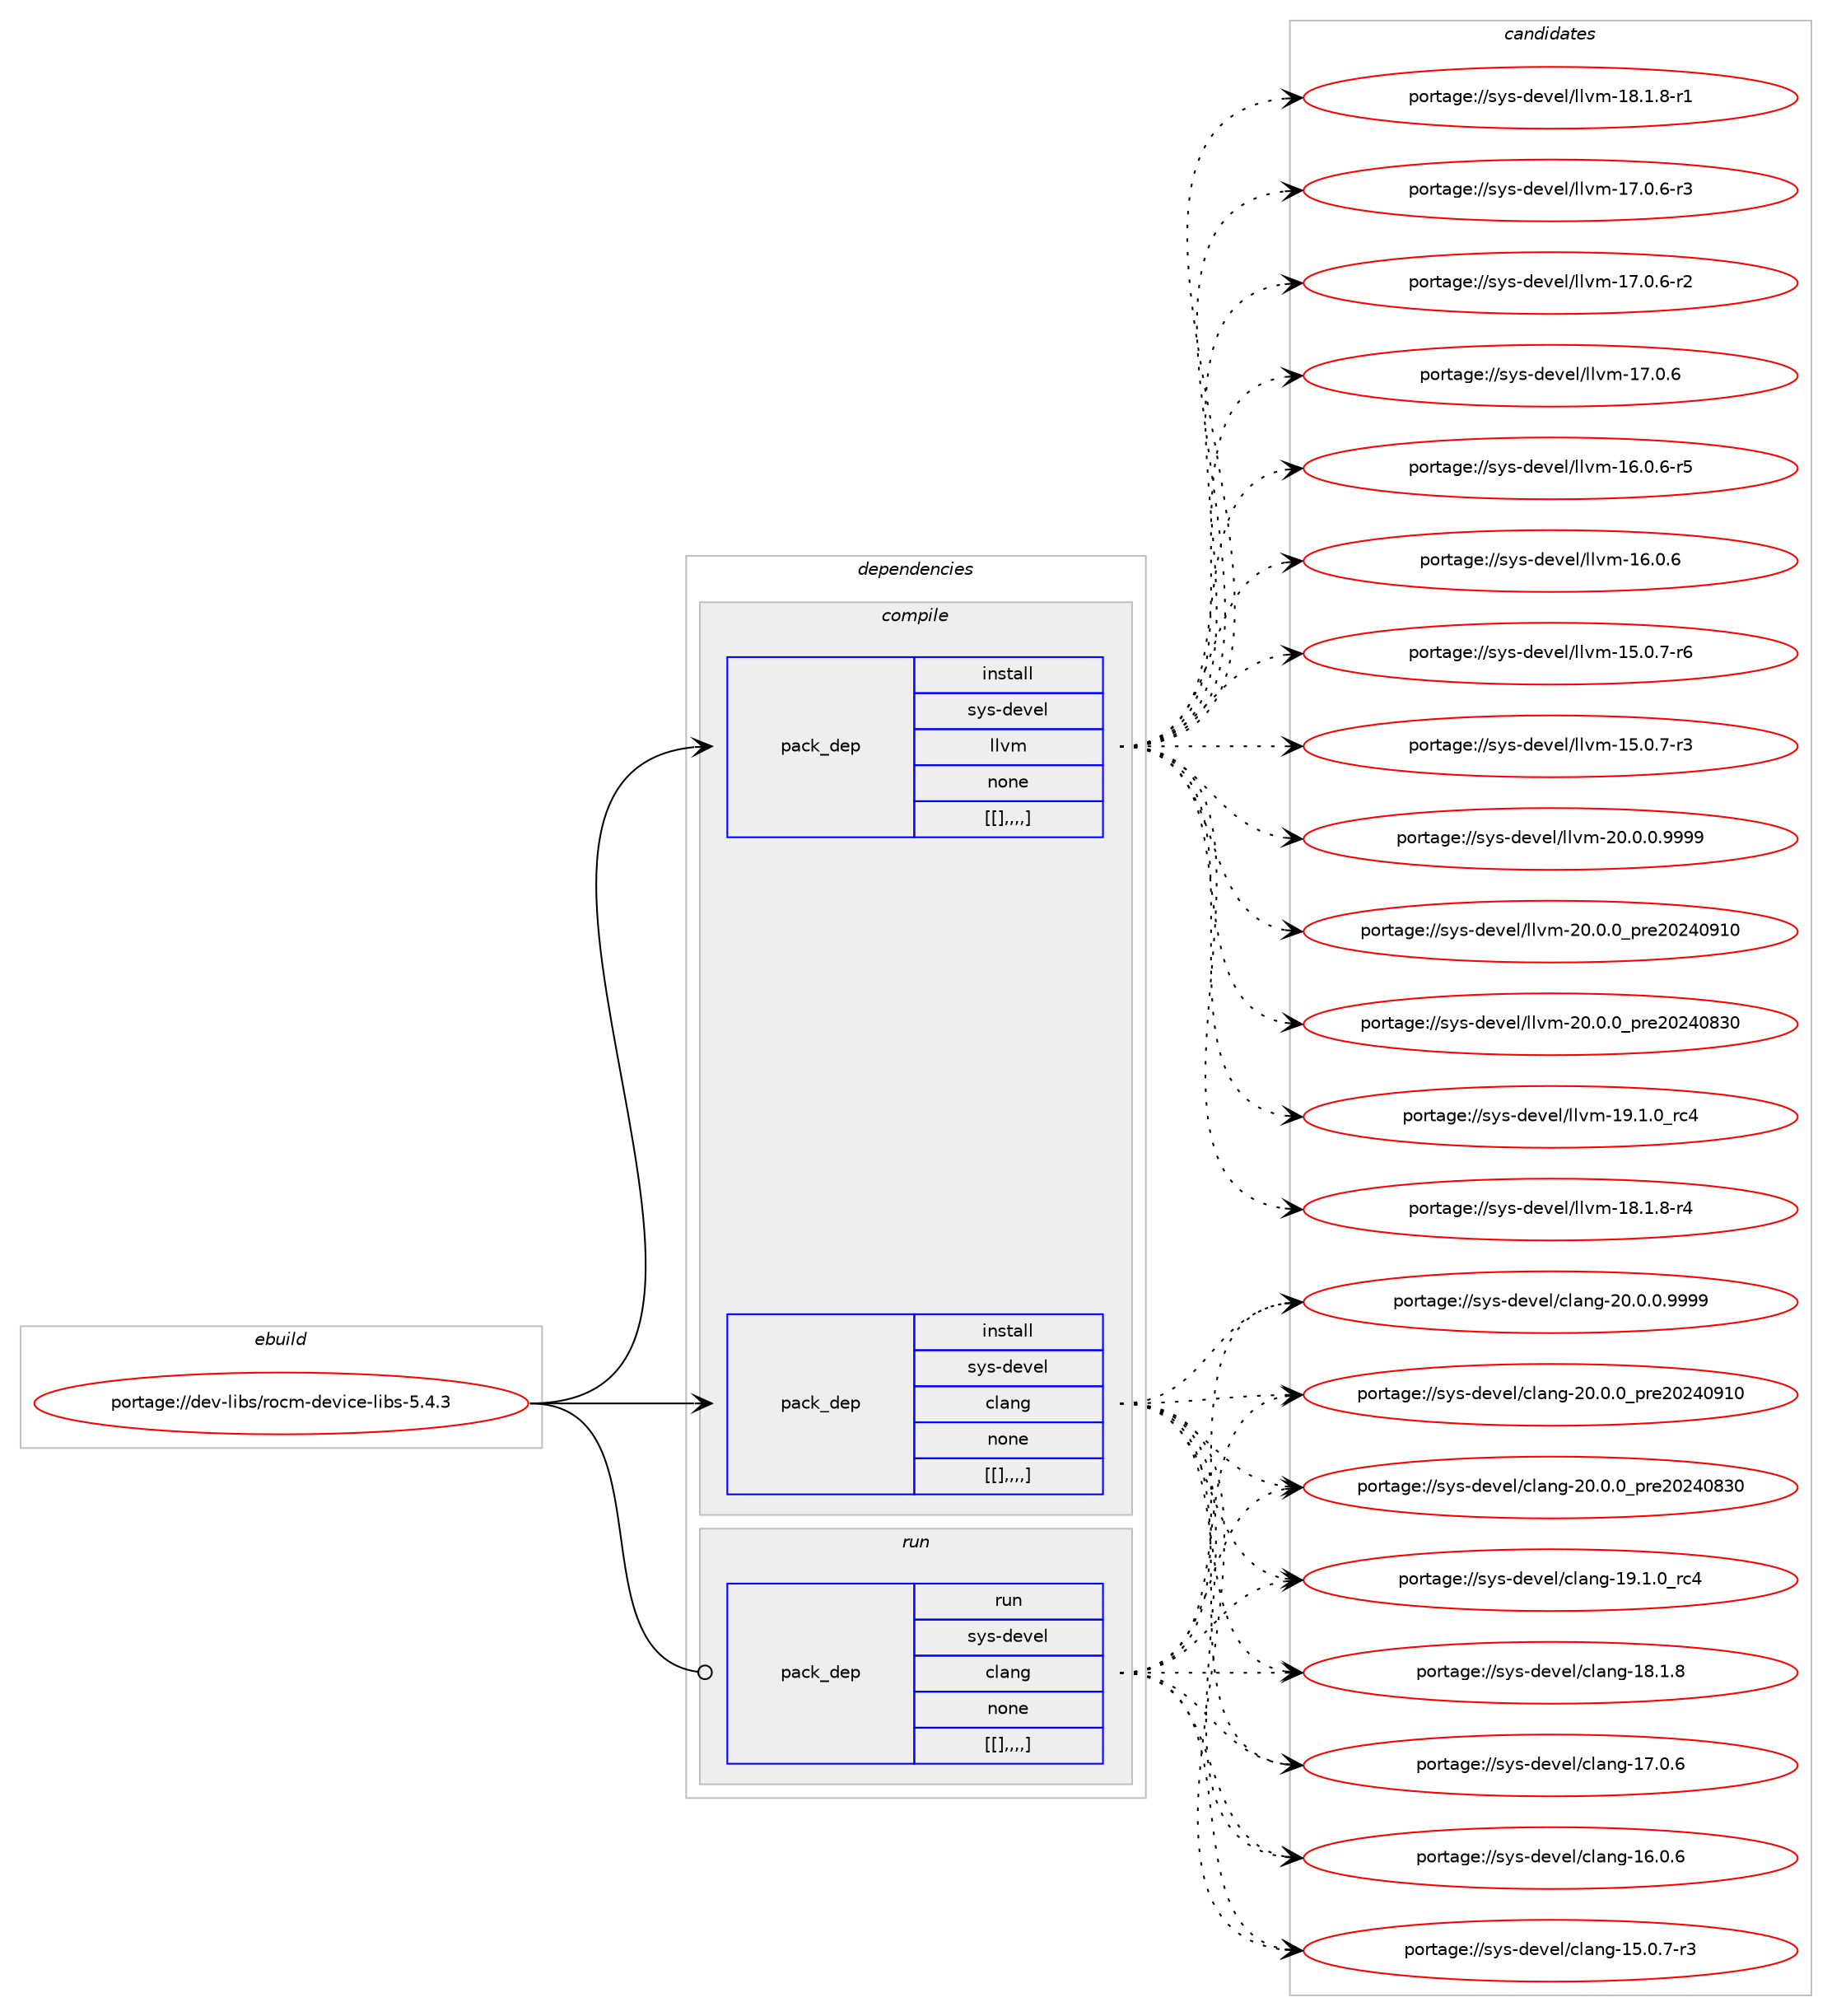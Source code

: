 digraph prolog {

# *************
# Graph options
# *************

newrank=true;
concentrate=true;
compound=true;
graph [rankdir=LR,fontname=Helvetica,fontsize=10,ranksep=1.5];#, ranksep=2.5, nodesep=0.2];
edge  [arrowhead=vee];
node  [fontname=Helvetica,fontsize=10];

# **********
# The ebuild
# **********

subgraph cluster_leftcol {
color=gray;
label=<<i>ebuild</i>>;
id [label="portage://dev-libs/rocm-device-libs-5.4.3", color=red, width=4, href="../dev-libs/rocm-device-libs-5.4.3.svg"];
}

# ****************
# The dependencies
# ****************

subgraph cluster_midcol {
color=gray;
label=<<i>dependencies</i>>;
subgraph cluster_compile {
fillcolor="#eeeeee";
style=filled;
label=<<i>compile</i>>;
subgraph pack84997 {
dependency114810 [label=<<TABLE BORDER="0" CELLBORDER="1" CELLSPACING="0" CELLPADDING="4" WIDTH="220"><TR><TD ROWSPAN="6" CELLPADDING="30">pack_dep</TD></TR><TR><TD WIDTH="110">install</TD></TR><TR><TD>sys-devel</TD></TR><TR><TD>clang</TD></TR><TR><TD>none</TD></TR><TR><TD>[[],,,,]</TD></TR></TABLE>>, shape=none, color=blue];
}
id:e -> dependency114810:w [weight=20,style="solid",arrowhead="vee"];
subgraph pack84998 {
dependency114811 [label=<<TABLE BORDER="0" CELLBORDER="1" CELLSPACING="0" CELLPADDING="4" WIDTH="220"><TR><TD ROWSPAN="6" CELLPADDING="30">pack_dep</TD></TR><TR><TD WIDTH="110">install</TD></TR><TR><TD>sys-devel</TD></TR><TR><TD>llvm</TD></TR><TR><TD>none</TD></TR><TR><TD>[[],,,,]</TD></TR></TABLE>>, shape=none, color=blue];
}
id:e -> dependency114811:w [weight=20,style="solid",arrowhead="vee"];
}
subgraph cluster_compileandrun {
fillcolor="#eeeeee";
style=filled;
label=<<i>compile and run</i>>;
}
subgraph cluster_run {
fillcolor="#eeeeee";
style=filled;
label=<<i>run</i>>;
subgraph pack84999 {
dependency114812 [label=<<TABLE BORDER="0" CELLBORDER="1" CELLSPACING="0" CELLPADDING="4" WIDTH="220"><TR><TD ROWSPAN="6" CELLPADDING="30">pack_dep</TD></TR><TR><TD WIDTH="110">run</TD></TR><TR><TD>sys-devel</TD></TR><TR><TD>clang</TD></TR><TR><TD>none</TD></TR><TR><TD>[[],,,,]</TD></TR></TABLE>>, shape=none, color=blue];
}
id:e -> dependency114812:w [weight=20,style="solid",arrowhead="odot"];
}
}

# **************
# The candidates
# **************

subgraph cluster_choices {
rank=same;
color=gray;
label=<<i>candidates</i>>;

subgraph choice84997 {
color=black;
nodesep=1;
choice11512111545100101118101108479910897110103455048464846484657575757 [label="portage://sys-devel/clang-20.0.0.9999", color=red, width=4,href="../sys-devel/clang-20.0.0.9999.svg"];
choice1151211154510010111810110847991089711010345504846484648951121141015048505248574948 [label="portage://sys-devel/clang-20.0.0_pre20240910", color=red, width=4,href="../sys-devel/clang-20.0.0_pre20240910.svg"];
choice1151211154510010111810110847991089711010345504846484648951121141015048505248565148 [label="portage://sys-devel/clang-20.0.0_pre20240830", color=red, width=4,href="../sys-devel/clang-20.0.0_pre20240830.svg"];
choice1151211154510010111810110847991089711010345495746494648951149952 [label="portage://sys-devel/clang-19.1.0_rc4", color=red, width=4,href="../sys-devel/clang-19.1.0_rc4.svg"];
choice1151211154510010111810110847991089711010345495646494656 [label="portage://sys-devel/clang-18.1.8", color=red, width=4,href="../sys-devel/clang-18.1.8.svg"];
choice1151211154510010111810110847991089711010345495546484654 [label="portage://sys-devel/clang-17.0.6", color=red, width=4,href="../sys-devel/clang-17.0.6.svg"];
choice1151211154510010111810110847991089711010345495446484654 [label="portage://sys-devel/clang-16.0.6", color=red, width=4,href="../sys-devel/clang-16.0.6.svg"];
choice11512111545100101118101108479910897110103454953464846554511451 [label="portage://sys-devel/clang-15.0.7-r3", color=red, width=4,href="../sys-devel/clang-15.0.7-r3.svg"];
dependency114810:e -> choice11512111545100101118101108479910897110103455048464846484657575757:w [style=dotted,weight="100"];
dependency114810:e -> choice1151211154510010111810110847991089711010345504846484648951121141015048505248574948:w [style=dotted,weight="100"];
dependency114810:e -> choice1151211154510010111810110847991089711010345504846484648951121141015048505248565148:w [style=dotted,weight="100"];
dependency114810:e -> choice1151211154510010111810110847991089711010345495746494648951149952:w [style=dotted,weight="100"];
dependency114810:e -> choice1151211154510010111810110847991089711010345495646494656:w [style=dotted,weight="100"];
dependency114810:e -> choice1151211154510010111810110847991089711010345495546484654:w [style=dotted,weight="100"];
dependency114810:e -> choice1151211154510010111810110847991089711010345495446484654:w [style=dotted,weight="100"];
dependency114810:e -> choice11512111545100101118101108479910897110103454953464846554511451:w [style=dotted,weight="100"];
}
subgraph choice84998 {
color=black;
nodesep=1;
choice1151211154510010111810110847108108118109455048464846484657575757 [label="portage://sys-devel/llvm-20.0.0.9999", color=red, width=4,href="../sys-devel/llvm-20.0.0.9999.svg"];
choice115121115451001011181011084710810811810945504846484648951121141015048505248574948 [label="portage://sys-devel/llvm-20.0.0_pre20240910", color=red, width=4,href="../sys-devel/llvm-20.0.0_pre20240910.svg"];
choice115121115451001011181011084710810811810945504846484648951121141015048505248565148 [label="portage://sys-devel/llvm-20.0.0_pre20240830", color=red, width=4,href="../sys-devel/llvm-20.0.0_pre20240830.svg"];
choice115121115451001011181011084710810811810945495746494648951149952 [label="portage://sys-devel/llvm-19.1.0_rc4", color=red, width=4,href="../sys-devel/llvm-19.1.0_rc4.svg"];
choice1151211154510010111810110847108108118109454956464946564511452 [label="portage://sys-devel/llvm-18.1.8-r4", color=red, width=4,href="../sys-devel/llvm-18.1.8-r4.svg"];
choice1151211154510010111810110847108108118109454956464946564511449 [label="portage://sys-devel/llvm-18.1.8-r1", color=red, width=4,href="../sys-devel/llvm-18.1.8-r1.svg"];
choice1151211154510010111810110847108108118109454955464846544511451 [label="portage://sys-devel/llvm-17.0.6-r3", color=red, width=4,href="../sys-devel/llvm-17.0.6-r3.svg"];
choice1151211154510010111810110847108108118109454955464846544511450 [label="portage://sys-devel/llvm-17.0.6-r2", color=red, width=4,href="../sys-devel/llvm-17.0.6-r2.svg"];
choice115121115451001011181011084710810811810945495546484654 [label="portage://sys-devel/llvm-17.0.6", color=red, width=4,href="../sys-devel/llvm-17.0.6.svg"];
choice1151211154510010111810110847108108118109454954464846544511453 [label="portage://sys-devel/llvm-16.0.6-r5", color=red, width=4,href="../sys-devel/llvm-16.0.6-r5.svg"];
choice115121115451001011181011084710810811810945495446484654 [label="portage://sys-devel/llvm-16.0.6", color=red, width=4,href="../sys-devel/llvm-16.0.6.svg"];
choice1151211154510010111810110847108108118109454953464846554511454 [label="portage://sys-devel/llvm-15.0.7-r6", color=red, width=4,href="../sys-devel/llvm-15.0.7-r6.svg"];
choice1151211154510010111810110847108108118109454953464846554511451 [label="portage://sys-devel/llvm-15.0.7-r3", color=red, width=4,href="../sys-devel/llvm-15.0.7-r3.svg"];
dependency114811:e -> choice1151211154510010111810110847108108118109455048464846484657575757:w [style=dotted,weight="100"];
dependency114811:e -> choice115121115451001011181011084710810811810945504846484648951121141015048505248574948:w [style=dotted,weight="100"];
dependency114811:e -> choice115121115451001011181011084710810811810945504846484648951121141015048505248565148:w [style=dotted,weight="100"];
dependency114811:e -> choice115121115451001011181011084710810811810945495746494648951149952:w [style=dotted,weight="100"];
dependency114811:e -> choice1151211154510010111810110847108108118109454956464946564511452:w [style=dotted,weight="100"];
dependency114811:e -> choice1151211154510010111810110847108108118109454956464946564511449:w [style=dotted,weight="100"];
dependency114811:e -> choice1151211154510010111810110847108108118109454955464846544511451:w [style=dotted,weight="100"];
dependency114811:e -> choice1151211154510010111810110847108108118109454955464846544511450:w [style=dotted,weight="100"];
dependency114811:e -> choice115121115451001011181011084710810811810945495546484654:w [style=dotted,weight="100"];
dependency114811:e -> choice1151211154510010111810110847108108118109454954464846544511453:w [style=dotted,weight="100"];
dependency114811:e -> choice115121115451001011181011084710810811810945495446484654:w [style=dotted,weight="100"];
dependency114811:e -> choice1151211154510010111810110847108108118109454953464846554511454:w [style=dotted,weight="100"];
dependency114811:e -> choice1151211154510010111810110847108108118109454953464846554511451:w [style=dotted,weight="100"];
}
subgraph choice84999 {
color=black;
nodesep=1;
choice11512111545100101118101108479910897110103455048464846484657575757 [label="portage://sys-devel/clang-20.0.0.9999", color=red, width=4,href="../sys-devel/clang-20.0.0.9999.svg"];
choice1151211154510010111810110847991089711010345504846484648951121141015048505248574948 [label="portage://sys-devel/clang-20.0.0_pre20240910", color=red, width=4,href="../sys-devel/clang-20.0.0_pre20240910.svg"];
choice1151211154510010111810110847991089711010345504846484648951121141015048505248565148 [label="portage://sys-devel/clang-20.0.0_pre20240830", color=red, width=4,href="../sys-devel/clang-20.0.0_pre20240830.svg"];
choice1151211154510010111810110847991089711010345495746494648951149952 [label="portage://sys-devel/clang-19.1.0_rc4", color=red, width=4,href="../sys-devel/clang-19.1.0_rc4.svg"];
choice1151211154510010111810110847991089711010345495646494656 [label="portage://sys-devel/clang-18.1.8", color=red, width=4,href="../sys-devel/clang-18.1.8.svg"];
choice1151211154510010111810110847991089711010345495546484654 [label="portage://sys-devel/clang-17.0.6", color=red, width=4,href="../sys-devel/clang-17.0.6.svg"];
choice1151211154510010111810110847991089711010345495446484654 [label="portage://sys-devel/clang-16.0.6", color=red, width=4,href="../sys-devel/clang-16.0.6.svg"];
choice11512111545100101118101108479910897110103454953464846554511451 [label="portage://sys-devel/clang-15.0.7-r3", color=red, width=4,href="../sys-devel/clang-15.0.7-r3.svg"];
dependency114812:e -> choice11512111545100101118101108479910897110103455048464846484657575757:w [style=dotted,weight="100"];
dependency114812:e -> choice1151211154510010111810110847991089711010345504846484648951121141015048505248574948:w [style=dotted,weight="100"];
dependency114812:e -> choice1151211154510010111810110847991089711010345504846484648951121141015048505248565148:w [style=dotted,weight="100"];
dependency114812:e -> choice1151211154510010111810110847991089711010345495746494648951149952:w [style=dotted,weight="100"];
dependency114812:e -> choice1151211154510010111810110847991089711010345495646494656:w [style=dotted,weight="100"];
dependency114812:e -> choice1151211154510010111810110847991089711010345495546484654:w [style=dotted,weight="100"];
dependency114812:e -> choice1151211154510010111810110847991089711010345495446484654:w [style=dotted,weight="100"];
dependency114812:e -> choice11512111545100101118101108479910897110103454953464846554511451:w [style=dotted,weight="100"];
}
}

}
